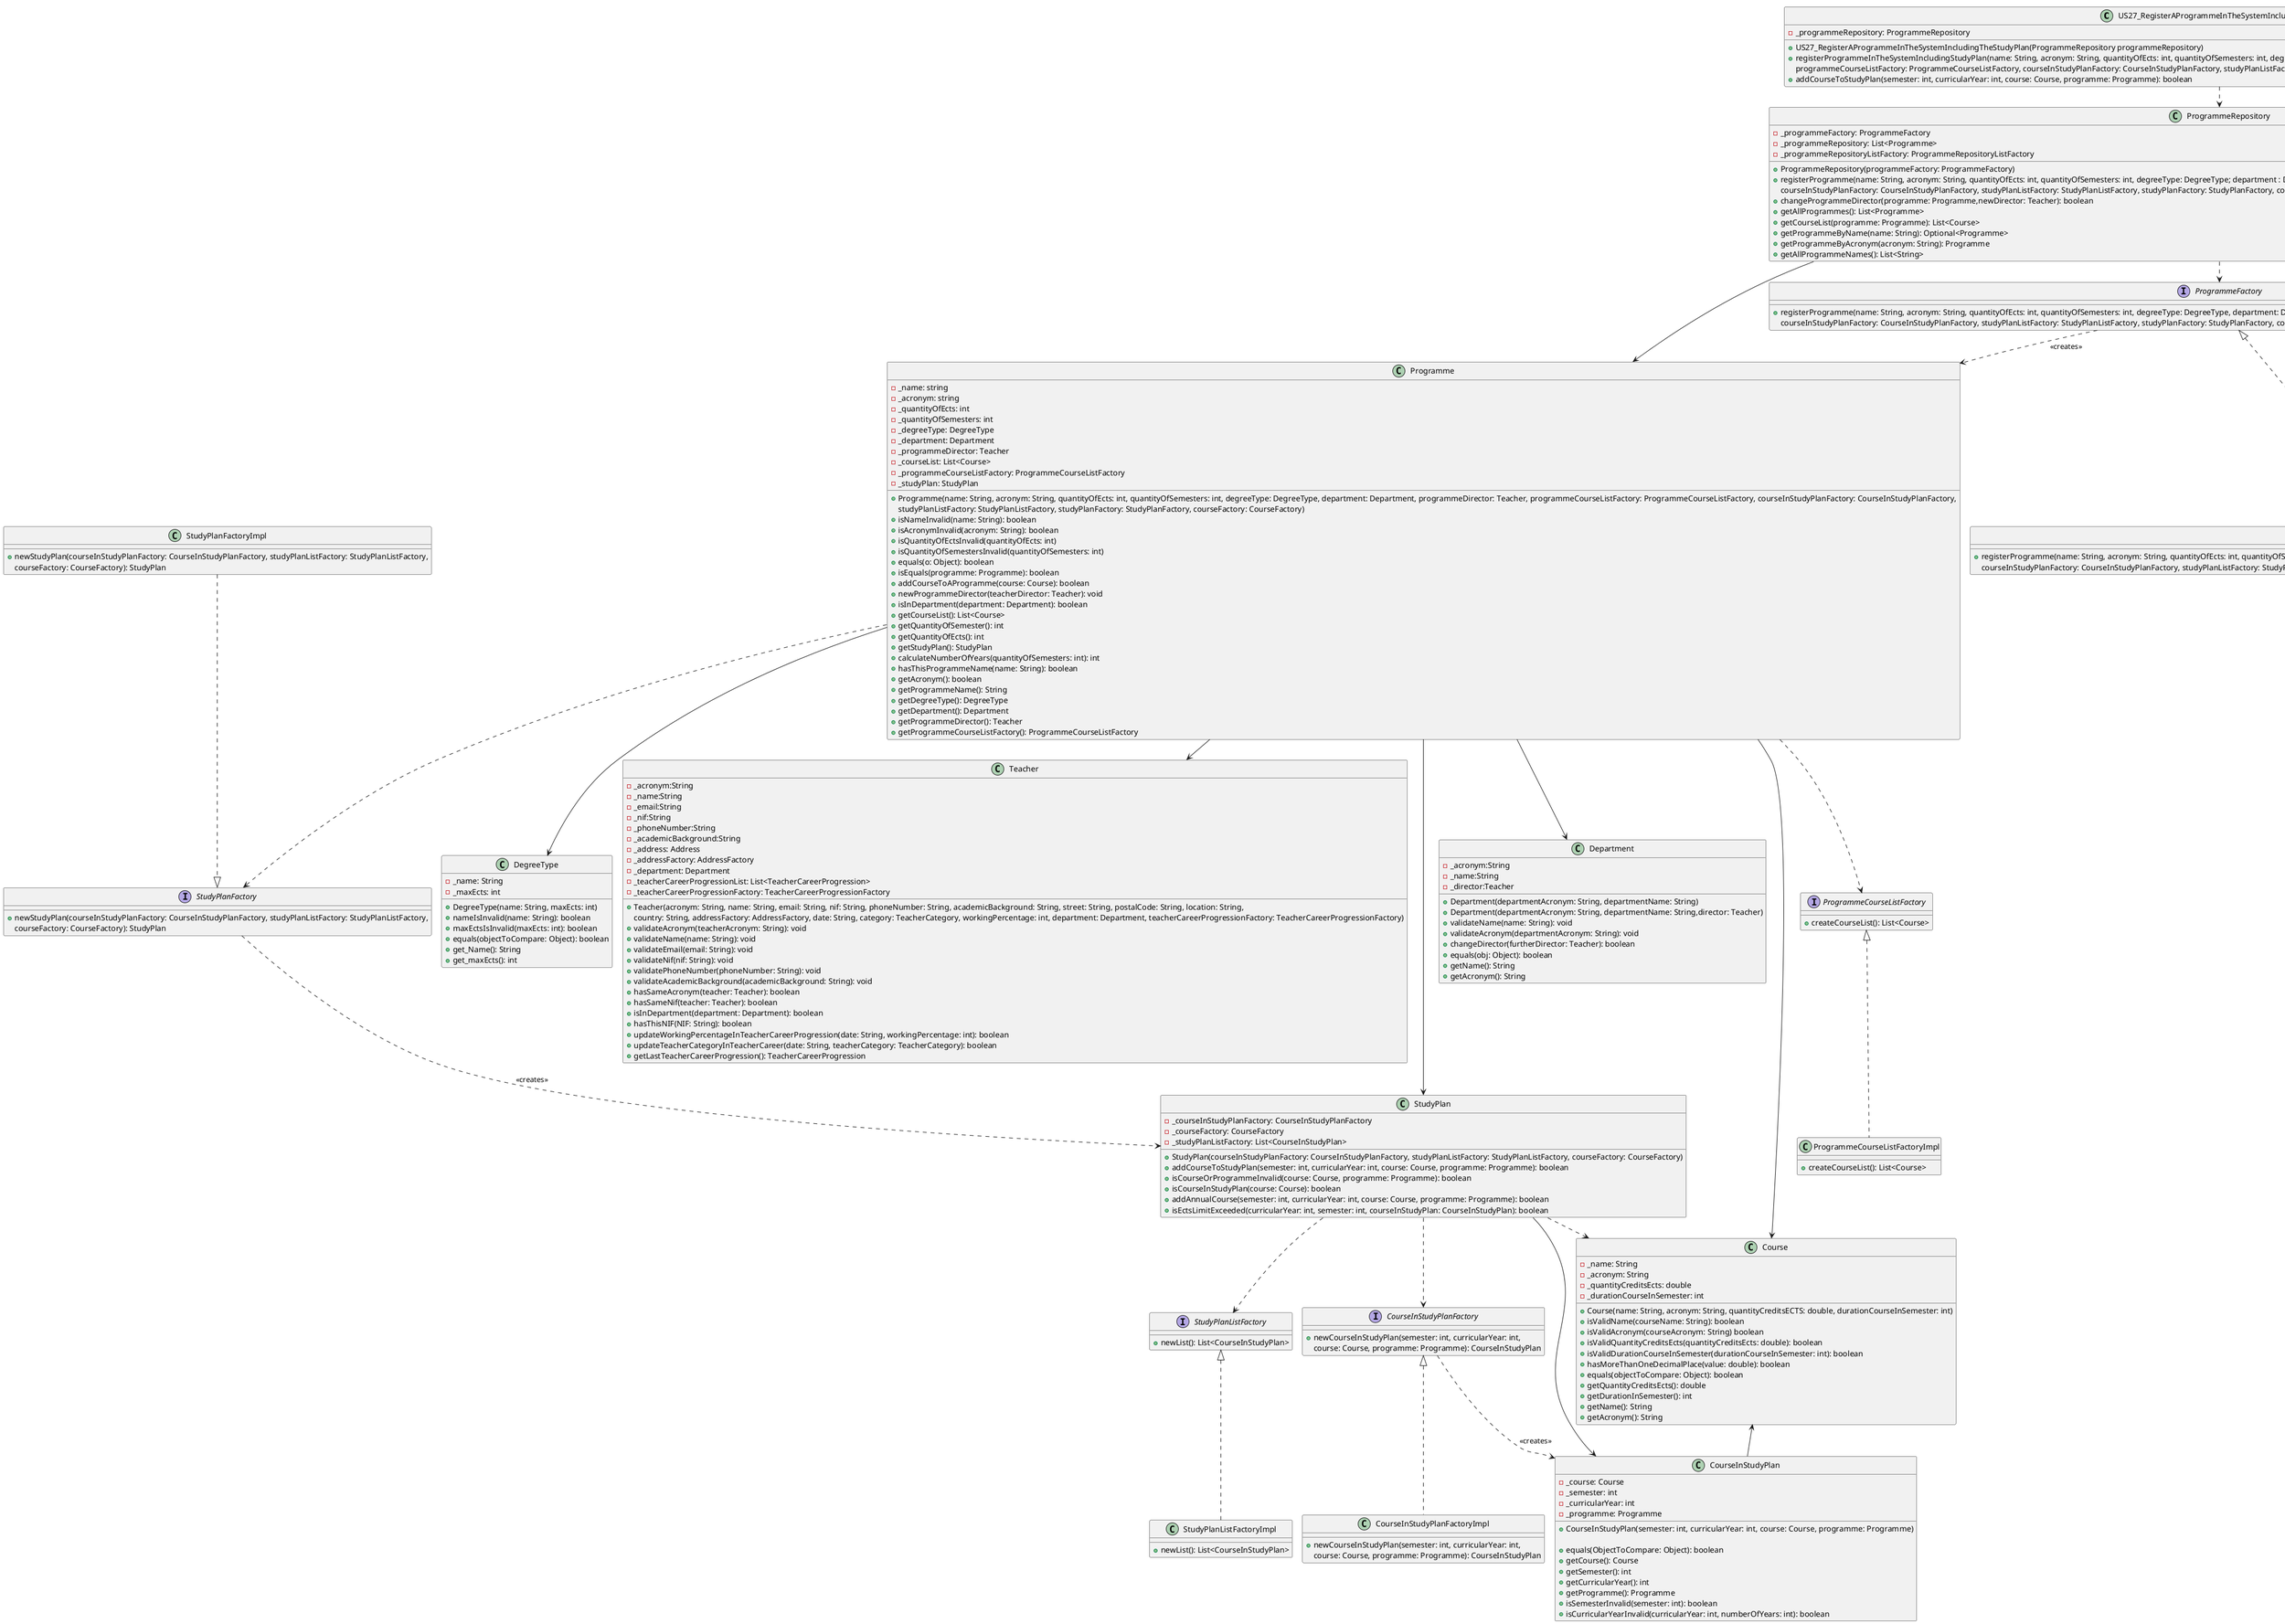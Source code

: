 @startuml
!pragma layout smetana

class US27_RegisterAProgrammeInTheSystemIncludingStudyPlan {
    -_programmeRepository: ProgrammeRepository
    +US27_RegisterAProgrammeInTheSystemIncludingTheStudyPlan(ProgrammeRepository programmeRepository)
    +registerProgrammeInTheSystemIncludingStudyPlan(name: String, acronym: String, quantityOfEcts: int, quantityOfSemesters: int, degreeType: DegreeType, department: Department, programmeDirector: Teacher,
    programmeCourseListFactory: ProgrammeCourseListFactory, courseInStudyPlanFactory: CourseInStudyPlanFactory, studyPlanListFactory: StudyPlanFactory, studyPlanFactory: StudyPlanFactory, courseFactory: CourseFactory): boolean
    +addCourseToStudyPlan(semester: int, curricularYear: int, course: Course, programme: Programme): boolean
}
class Department {
    -_acronym:String
    -_name:String
    -_director:Teacher
    +Department(departmentAcronym: String, departmentName: String)
    +Department(departmentAcronym: String, departmentName: String,director: Teacher)
    +validateName(name: String): void
    +validateAcronym(departmentAcronym: String): void
    +changeDirector(furtherDirector: Teacher): boolean
    +equals(obj: Object): boolean
    +getName(): String
    +getAcronym(): String

}

class Programme {
     -_name: string
     -_acronym: string
     -_quantityOfEcts: int
     -_quantityOfSemesters: int
     -_degreeType: DegreeType
     -_department: Department
     -_programmeDirector: Teacher
     -_courseList: List<Course>
     -_programmeCourseListFactory: ProgrammeCourseListFactory
     -_studyPlan: StudyPlan

     +Programme(name: String, acronym: String, quantityOfEcts: int, quantityOfSemesters: int, degreeType: DegreeType, department: Department, programmeDirector: Teacher, programmeCourseListFactory: ProgrammeCourseListFactory, courseInStudyPlanFactory: CourseInStudyPlanFactory,
     studyPlanListFactory: StudyPlanListFactory, studyPlanFactory: StudyPlanFactory, courseFactory: CourseFactory)
     + isNameInvalid(name: String): boolean
     + isAcronymInvalid(acronym: String): boolean
     + isQuantityOfEctsInvalid(quantityOfEcts: int)
     + isQuantityOfSemestersInvalid(quantityOfSemesters: int)
     + equals(o: Object): boolean
     + isEquals(programme: Programme): boolean
     + addCourseToAProgramme(course: Course): boolean
     + newProgrammeDirector(teacherDirector: Teacher): void
     + isInDepartment(department: Department): boolean
     + getCourseList(): List<Course>
     + getQuantityOfSemester(): int
     + getQuantityOfEcts(): int
     + getStudyPlan(): StudyPlan
     + calculateNumberOfYears(quantityOfSemesters: int): int
     + hasThisProgrammeName(name: String): boolean
     + getAcronym(): boolean
     + getProgrammeName(): String
     + getDegreeType(): DegreeType
     + getDepartment(): Department
     + getProgrammeDirector(): Teacher
     + getProgrammeCourseListFactory(): ProgrammeCourseListFactory
 }

class ProgrammeRepository {
     -_programmeFactory: ProgrammeFactory
     -_programmeRepository: List<Programme>
     -_programmeRepositoryListFactory: ProgrammeRepositoryListFactory
     +ProgrammeRepository(programmeFactory: ProgrammeFactory)
     +registerProgramme(name: String, acronym: String, quantityOfEcts: int, quantityOfSemesters: int, degreeType: DegreeType; department : Department,programmeDirector: Teacher, programmeCourseListFactory: ProgrammeCourseListFactory,
     courseInStudyPlanFactory: CourseInStudyPlanFactory, studyPlanListFactory: StudyPlanListFactory, studyPlanFactory: StudyPlanFactory, courseFactory: CourseFactory): boolean
     +changeProgrammeDirector(programme: Programme,newDirector: Teacher): boolean
     +getAllProgrammes(): List<Programme>
     +getCourseList(programme: Programme): List<Course>
     +getProgrammeByName(name: String): Optional<Programme>
     +getProgrammeByAcronym(acronym: String): Programme
     +getAllProgrammeNames(): List<String>
}

class DegreeType {
    -_name: String
    -_maxEcts: int
    + DegreeType(name: String, maxEcts: int)
    + nameIsInvalid(name: String): boolean
    + maxEctsIsInvalid(maxEcts: int): boolean
    + equals(objectToCompare: Object): boolean
    + get_Name(): String
    + get_maxEcts(): int
}

class Teacher {
     -_acronym:String
     -_name:String
     -_email:String
     -_nif:String
     -_phoneNumber:String
     -_academicBackground:String
     -_address: Address
     -_addressFactory: AddressFactory
     -_department: Department
     -_teacherCareerProgressionList: List<TeacherCareerProgression>
     -_teacherCareerProgressionFactory: TeacherCareerProgressionFactory
     +Teacher(acronym: String, name: String, email: String, nif: String, phoneNumber: String, academicBackground: String, street: String, postalCode: String, location: String,
     country: String, addressFactory: AddressFactory, date: String, category: TeacherCategory, workingPercentage: int, department: Department, teacherCareerProgressionFactory: TeacherCareerProgressionFactory)
     +validateAcronym(teacherAcronym: String): void
     +validateName(name: String): void
     +validateEmail(email: String): void
     +validateNif(nif: String): void
     +validatePhoneNumber(phoneNumber: String): void
     +validateAcademicBackground(academicBackground: String): void
     +hasSameAcronym(teacher: Teacher): boolean
     +hasSameNif(teacher: Teacher): boolean
     +isInDepartment(department: Department): boolean
     +hasThisNIF(NIF: String): boolean
     +updateWorkingPercentageInTeacherCareerProgression(date: String, workingPercentage: int): boolean
     +updateTeacherCategoryInTeacherCareer(date: String, teacherCategory: TeacherCategory): boolean
     +getLastTeacherCareerProgression(): TeacherCareerProgression
}

class Course {
    -_name: String
    -_acronym: String
    -_quantityCreditsEcts: double
    -_durationCourseInSemester: int

    +Course(name: String, acronym: String, quantityCreditsECTS: double, durationCourseInSemester: int)
    +isValidName(courseName: String): boolean
    +isValidAcronym(courseAcronym: String) boolean
    +isValidQuantityCreditsEcts(quantityCreditsEcts: double): boolean
    +isValidDurationCourseInSemester(durationCourseInSemester: int): boolean
    +hasMoreThanOneDecimalPlace(value: double): boolean
    +equals(objectToCompare: Object): boolean
    +getQuantityCreditsEcts(): double
    +getDurationInSemester(): int
    +getName(): String
    +getAcronym(): String
}


class StudyPlan {
    -_courseInStudyPlanFactory: CourseInStudyPlanFactory
    -_courseFactory: CourseFactory
    -_studyPlanListFactory: List<CourseInStudyPlan>
    + StudyPlan(courseInStudyPlanFactory: CourseInStudyPlanFactory, studyPlanListFactory: StudyPlanListFactory, courseFactory: CourseFactory)
    + addCourseToStudyPlan(semester: int, curricularYear: int, course: Course, programme: Programme): boolean
    + isCourseOrProgrammeInvalid(course: Course, programme: Programme): boolean
    + isCourseInStudyPlan(course: Course): boolean
    + addAnnualCourse(semester: int, curricularYear: int, course: Course, programme: Programme): boolean
    + isEctsLimitExceeded(curricularYear: int, semester: int, courseInStudyPlan: CourseInStudyPlan): boolean
}

class CourseInStudyPlan {
    -_course: Course
    -_semester: int
    -_curricularYear: int
    -_programme: Programme
    +CourseInStudyPlan(semester: int, curricularYear: int, course: Course, programme: Programme)

    +equals(ObjectToCompare: Object): boolean
    +getCourse(): Course
    +getSemester(): int
    +getCurricularYear(): int
    +getProgramme(): Programme
    +isSemesterInvalid(semester: int): boolean
    +isCurricularYearInvalid(curricularYear: int, numberOfYears: int): boolean
}

class ProgrammeCourseListFactoryImpl {
    +createCourseList(): List<Course>
}

interface ProgrammeCourseListFactory {
    +createCourseList(): List<Course>
}

interface CourseInStudyPlanFactory{
    +newCourseInStudyPlan(semester: int, curricularYear: int,
    course: Course, programme: Programme): CourseInStudyPlan
}

class CourseInStudyPlanFactoryImpl{
    +newCourseInStudyPlan(semester: int, curricularYear: int,
    course: Course, programme: Programme): CourseInStudyPlan
}

interface StudyPlanListFactory {
    +newList(): List<CourseInStudyPlan>
}

class StudyPlanListFactoryImpl {
    +newList(): List<CourseInStudyPlan>
}

class StudyPlanFactoryImpl {
    +newStudyPlan(courseInStudyPlanFactory: CourseInStudyPlanFactory, studyPlanListFactory: StudyPlanListFactory,
    courseFactory: CourseFactory): StudyPlan
}

interface StudyPlanFactory {
    +newStudyPlan(courseInStudyPlanFactory: CourseInStudyPlanFactory, studyPlanListFactory: StudyPlanListFactory,
    courseFactory: CourseFactory): StudyPlan
}

interface ProgrammeRepositoryListFactory {
    +newProgrammeArrayList(): ArrayList<Programme>
    +copyProgrammeArrayList(): List<Programme>
}

class ProgrammeRepositoryListFactoryImpl {
    +newProgrammeArrayList: ArrayList<Programme>
}

interface ProgrammeFactory {
    +registerProgramme(name: String, acronym: String, quantityOfEcts: int, quantityOfSemesters: int, degreeType: DegreeType, department: Department, programmeDirector: Teacher, programmeCourseListFactory: ProgrammeCourseListFactory,
    courseInStudyPlanFactory: CourseInStudyPlanFactory, studyPlanListFactory: StudyPlanListFactory, studyPlanFactory: StudyPlanFactory, courseFactory: CourseFactory)
}

class ProgrammeFactoryImpl {
    +registerProgramme(name: String, acronym: String, quantityOfEcts: int, quantityOfSemesters: int, degreeType: DegreeType, department: Department, programmeDirector: Teacher, programmeCourseListFactory: ProgrammeCourseListFactory,
    courseInStudyPlanFactory: CourseInStudyPlanFactory, studyPlanListFactory: StudyPlanListFactory, studyPlanFactory: StudyPlanFactory, courseFactory: CourseFactory)
}

US27_RegisterAProgrammeInTheSystemIncludingStudyPlan ..> ProgrammeRepository
ProgrammeRepository ..> ProgrammeRepositoryListFactory
ProgrammeRepositoryListFactory <|.. ProgrammeRepositoryListFactoryImpl
ProgrammeRepository --> Programme

Programme --> DegreeType
Programme --> Department
Programme --> Teacher

Programme ..> ProgrammeCourseListFactory
ProgrammeCourseListFactory <|.. ProgrammeCourseListFactoryImpl


Programme ..> StudyPlanFactory
StudyPlanFactoryImpl ..|> StudyPlanFactory
StudyPlanFactory ..> StudyPlan : "<<creates>>"
Programme --> StudyPlan

StudyPlan ..> CourseInStudyPlanFactory
CourseInStudyPlanFactory <|.. CourseInStudyPlanFactoryImpl
CourseInStudyPlanFactory ..> CourseInStudyPlan : "<<creates>>"
StudyPlan --> CourseInStudyPlan

Course <-- CourseInStudyPlan
StudyPlan ..> Course
Programme --> Course

StudyPlan ..> StudyPlanListFactory
StudyPlanListFactory <|.. StudyPlanListFactoryImpl

ProgrammeRepository ..> ProgrammeFactory
ProgrammeFactory <|.. ProgrammeFactoryImpl
ProgrammeFactory ..> Programme : "<<creates>>"

@enduml